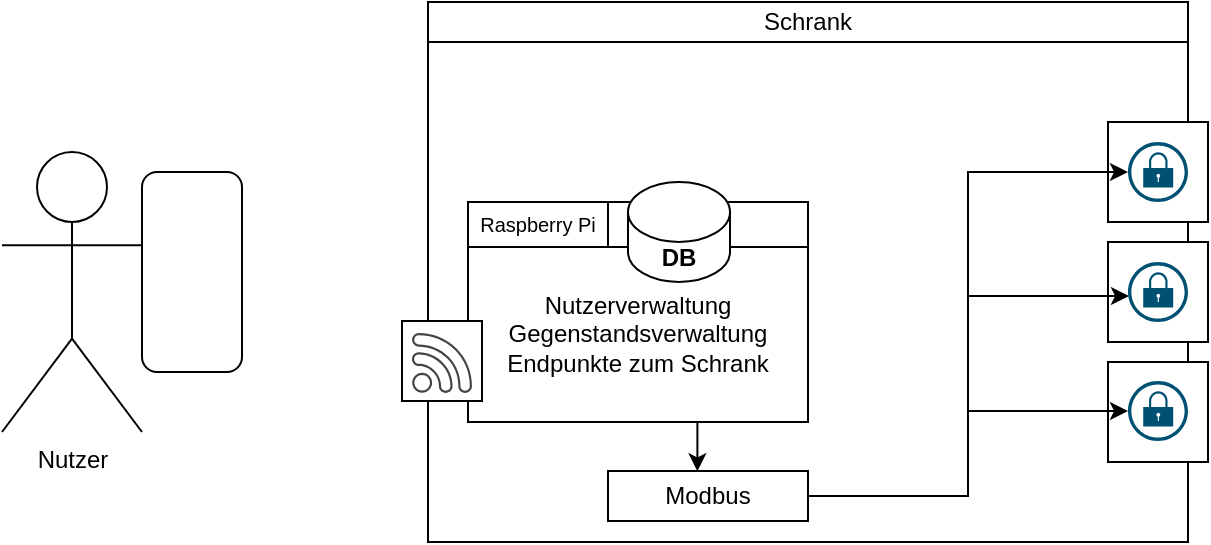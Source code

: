 <mxfile version="26.0.16">
  <diagram name="Page-1" id="OYKTsOztYvVFuXJB_RMK">
    <mxGraphModel dx="848" dy="597" grid="1" gridSize="10" guides="1" tooltips="1" connect="1" arrows="1" fold="1" page="1" pageScale="1" pageWidth="850" pageHeight="1100" math="0" shadow="0">
      <root>
        <mxCell id="0" />
        <mxCell id="1" parent="0" />
        <mxCell id="xweilm0_zY813hbNvjTR-28" value="" style="rounded=0;whiteSpace=wrap;html=1;" vertex="1" parent="1">
          <mxGeometry x="293" y="140" width="380" height="250" as="geometry" />
        </mxCell>
        <mxCell id="xweilm0_zY813hbNvjTR-2" value="" style="whiteSpace=wrap;html=1;aspect=fixed;" vertex="1" parent="1">
          <mxGeometry x="633" y="180" width="50" height="50" as="geometry" />
        </mxCell>
        <mxCell id="xweilm0_zY813hbNvjTR-3" value="" style="whiteSpace=wrap;html=1;aspect=fixed;" vertex="1" parent="1">
          <mxGeometry x="633" y="240" width="50" height="50" as="geometry" />
        </mxCell>
        <mxCell id="xweilm0_zY813hbNvjTR-4" value="" style="whiteSpace=wrap;html=1;aspect=fixed;" vertex="1" parent="1">
          <mxGeometry x="633" y="300" width="50" height="50" as="geometry" />
        </mxCell>
        <mxCell id="xweilm0_zY813hbNvjTR-5" value="" style="whiteSpace=wrap;html=1;" vertex="1" parent="1">
          <mxGeometry x="313" y="220" width="170" height="110" as="geometry" />
        </mxCell>
        <mxCell id="xweilm0_zY813hbNvjTR-7" value="Nutzer" style="shape=umlActor;verticalLabelPosition=bottom;verticalAlign=top;html=1;outlineConnect=0;" vertex="1" parent="1">
          <mxGeometry x="80" y="195" width="70" height="140" as="geometry" />
        </mxCell>
        <mxCell id="xweilm0_zY813hbNvjTR-9" value="" style="rounded=1;whiteSpace=wrap;html=1;" vertex="1" parent="1">
          <mxGeometry x="150" y="205" width="50" height="100" as="geometry" />
        </mxCell>
        <mxCell id="xweilm0_zY813hbNvjTR-11" value="Modbus" style="rounded=0;whiteSpace=wrap;html=1;" vertex="1" parent="1">
          <mxGeometry x="383" y="354.5" width="100" height="25" as="geometry" />
        </mxCell>
        <mxCell id="xweilm0_zY813hbNvjTR-13" value="" style="sketch=0;points=[[0.5,0,0],[1,0.5,0],[0.5,1,0],[0,0.5,0],[0.145,0.145,0],[0.856,0.145,0],[0.855,0.856,0],[0.145,0.855,0]];verticalLabelPosition=bottom;html=1;verticalAlign=top;aspect=fixed;align=center;pointerEvents=1;shape=mxgraph.cisco19.lock;fillColor=#005073;strokeColor=none;" vertex="1" parent="1">
          <mxGeometry x="643" y="309.5" width="30" height="30" as="geometry" />
        </mxCell>
        <mxCell id="xweilm0_zY813hbNvjTR-15" value="" style="sketch=0;points=[[0.5,0,0],[1,0.5,0],[0.5,1,0],[0,0.5,0],[0.145,0.145,0],[0.856,0.145,0],[0.855,0.856,0],[0.145,0.855,0]];verticalLabelPosition=bottom;html=1;verticalAlign=top;aspect=fixed;align=center;pointerEvents=1;shape=mxgraph.cisco19.lock;fillColor=#005073;strokeColor=none;" vertex="1" parent="1">
          <mxGeometry x="643" y="250" width="30" height="30" as="geometry" />
        </mxCell>
        <mxCell id="xweilm0_zY813hbNvjTR-16" value="" style="sketch=0;points=[[0.5,0,0],[1,0.5,0],[0.5,1,0],[0,0.5,0],[0.145,0.145,0],[0.856,0.145,0],[0.855,0.856,0],[0.145,0.855,0]];verticalLabelPosition=bottom;html=1;verticalAlign=top;aspect=fixed;align=center;pointerEvents=1;shape=mxgraph.cisco19.lock;fillColor=#005073;strokeColor=none;" vertex="1" parent="1">
          <mxGeometry x="643" y="190" width="30" height="30" as="geometry" />
        </mxCell>
        <mxCell id="xweilm0_zY813hbNvjTR-17" style="edgeStyle=orthogonalEdgeStyle;rounded=0;orthogonalLoop=1;jettySize=auto;html=1;exitX=1;exitY=0.5;exitDx=0;exitDy=0;entryX=0.016;entryY=0.568;entryDx=0;entryDy=0;entryPerimeter=0;" edge="1" parent="1" source="xweilm0_zY813hbNvjTR-11" target="xweilm0_zY813hbNvjTR-15">
          <mxGeometry relative="1" as="geometry" />
        </mxCell>
        <mxCell id="xweilm0_zY813hbNvjTR-18" style="edgeStyle=orthogonalEdgeStyle;rounded=0;orthogonalLoop=1;jettySize=auto;html=1;exitX=1;exitY=0.5;exitDx=0;exitDy=0;entryX=0;entryY=0.5;entryDx=0;entryDy=0;entryPerimeter=0;" edge="1" parent="1" source="xweilm0_zY813hbNvjTR-11" target="xweilm0_zY813hbNvjTR-16">
          <mxGeometry relative="1" as="geometry" />
        </mxCell>
        <mxCell id="xweilm0_zY813hbNvjTR-22" value="Schrank" style="rounded=0;whiteSpace=wrap;html=1;" vertex="1" parent="1">
          <mxGeometry x="293" y="120" width="380" height="20" as="geometry" />
        </mxCell>
        <mxCell id="xweilm0_zY813hbNvjTR-6" value="Raspberry Pi" style="whiteSpace=wrap;html=1;fontSize=10;" vertex="1" parent="1">
          <mxGeometry x="313" y="220" width="70" height="22.5" as="geometry" />
        </mxCell>
        <mxCell id="xweilm0_zY813hbNvjTR-29" value="Nutzerverwaltung&lt;div&gt;Gegenstandsverwaltung&lt;/div&gt;&lt;div&gt;Endpunkte zum Schrank&lt;/div&gt;" style="rounded=0;whiteSpace=wrap;html=1;" vertex="1" parent="1">
          <mxGeometry x="313" y="242.5" width="170" height="87.5" as="geometry" />
        </mxCell>
        <mxCell id="xweilm0_zY813hbNvjTR-23" value="DB" style="shape=cylinder3;whiteSpace=wrap;html=1;boundedLbl=1;backgroundOutline=1;size=15;fontStyle=1" vertex="1" parent="1">
          <mxGeometry x="393" y="210" width="51" height="50" as="geometry" />
        </mxCell>
        <mxCell id="xweilm0_zY813hbNvjTR-26" value="" style="whiteSpace=wrap;html=1;aspect=fixed;" vertex="1" parent="1">
          <mxGeometry x="280" y="279.5" width="40" height="40" as="geometry" />
        </mxCell>
        <mxCell id="xweilm0_zY813hbNvjTR-27" value="" style="sketch=0;pointerEvents=1;shadow=0;dashed=0;html=1;strokeColor=none;fillColor=#434445;aspect=fixed;labelPosition=center;verticalLabelPosition=bottom;verticalAlign=top;align=center;outlineConnect=0;shape=mxgraph.vvd.wi_fi;" vertex="1" parent="1">
          <mxGeometry x="285" y="285.5" width="30" height="30" as="geometry" />
        </mxCell>
        <mxCell id="xweilm0_zY813hbNvjTR-31" style="edgeStyle=orthogonalEdgeStyle;rounded=0;orthogonalLoop=1;jettySize=auto;html=1;exitX=0.5;exitY=1;exitDx=0;exitDy=0;entryX=0.447;entryY=0.007;entryDx=0;entryDy=0;entryPerimeter=0;" edge="1" parent="1" source="xweilm0_zY813hbNvjTR-29" target="xweilm0_zY813hbNvjTR-11">
          <mxGeometry relative="1" as="geometry" />
        </mxCell>
        <mxCell id="xweilm0_zY813hbNvjTR-32" style="edgeStyle=orthogonalEdgeStyle;rounded=0;orthogonalLoop=1;jettySize=auto;html=1;exitX=1;exitY=0.5;exitDx=0;exitDy=0;entryX=0;entryY=0.5;entryDx=0;entryDy=0;entryPerimeter=0;" edge="1" parent="1" source="xweilm0_zY813hbNvjTR-11" target="xweilm0_zY813hbNvjTR-13">
          <mxGeometry relative="1" as="geometry" />
        </mxCell>
      </root>
    </mxGraphModel>
  </diagram>
</mxfile>
